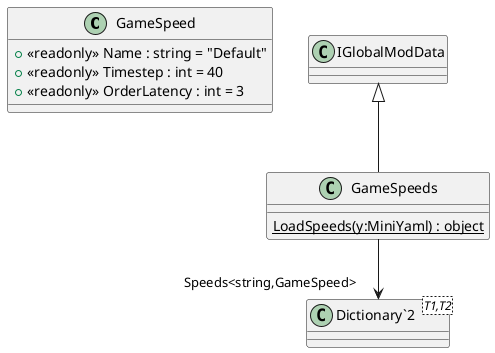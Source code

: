 @startuml
class GameSpeed {
    + <<readonly>> Name : string = "Default"
    + <<readonly>> Timestep : int = 40
    + <<readonly>> OrderLatency : int = 3
}
class GameSpeeds {
    {static} LoadSpeeds(y:MiniYaml) : object
}
class "Dictionary`2"<T1,T2> {
}
IGlobalModData <|-- GameSpeeds
GameSpeeds --> "Speeds<string,GameSpeed>" "Dictionary`2"
@enduml
